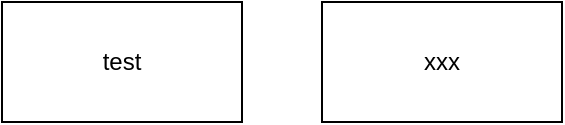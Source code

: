 <mxfile version="23.1.0" type="github">
  <diagram name="Page-1" id="SRTtUVg9JtSP5koLgWRf">
    <mxGraphModel dx="2073" dy="595" grid="1" gridSize="10" guides="1" tooltips="1" connect="1" arrows="1" fold="1" page="1" pageScale="1" pageWidth="850" pageHeight="1100" math="0" shadow="0">
      <root>
        <mxCell id="0" />
        <mxCell id="1" parent="0" />
        <mxCell id="Skb-CcnJClif6XMlps8S-1" value="test" style="rounded=0;whiteSpace=wrap;html=1;" vertex="1" parent="1">
          <mxGeometry x="60" y="120" width="120" height="60" as="geometry" />
        </mxCell>
        <mxCell id="Skb-CcnJClif6XMlps8S-2" value="xxx" style="rounded=0;whiteSpace=wrap;html=1;" vertex="1" parent="1">
          <mxGeometry x="220" y="120" width="120" height="60" as="geometry" />
        </mxCell>
      </root>
    </mxGraphModel>
  </diagram>
</mxfile>
